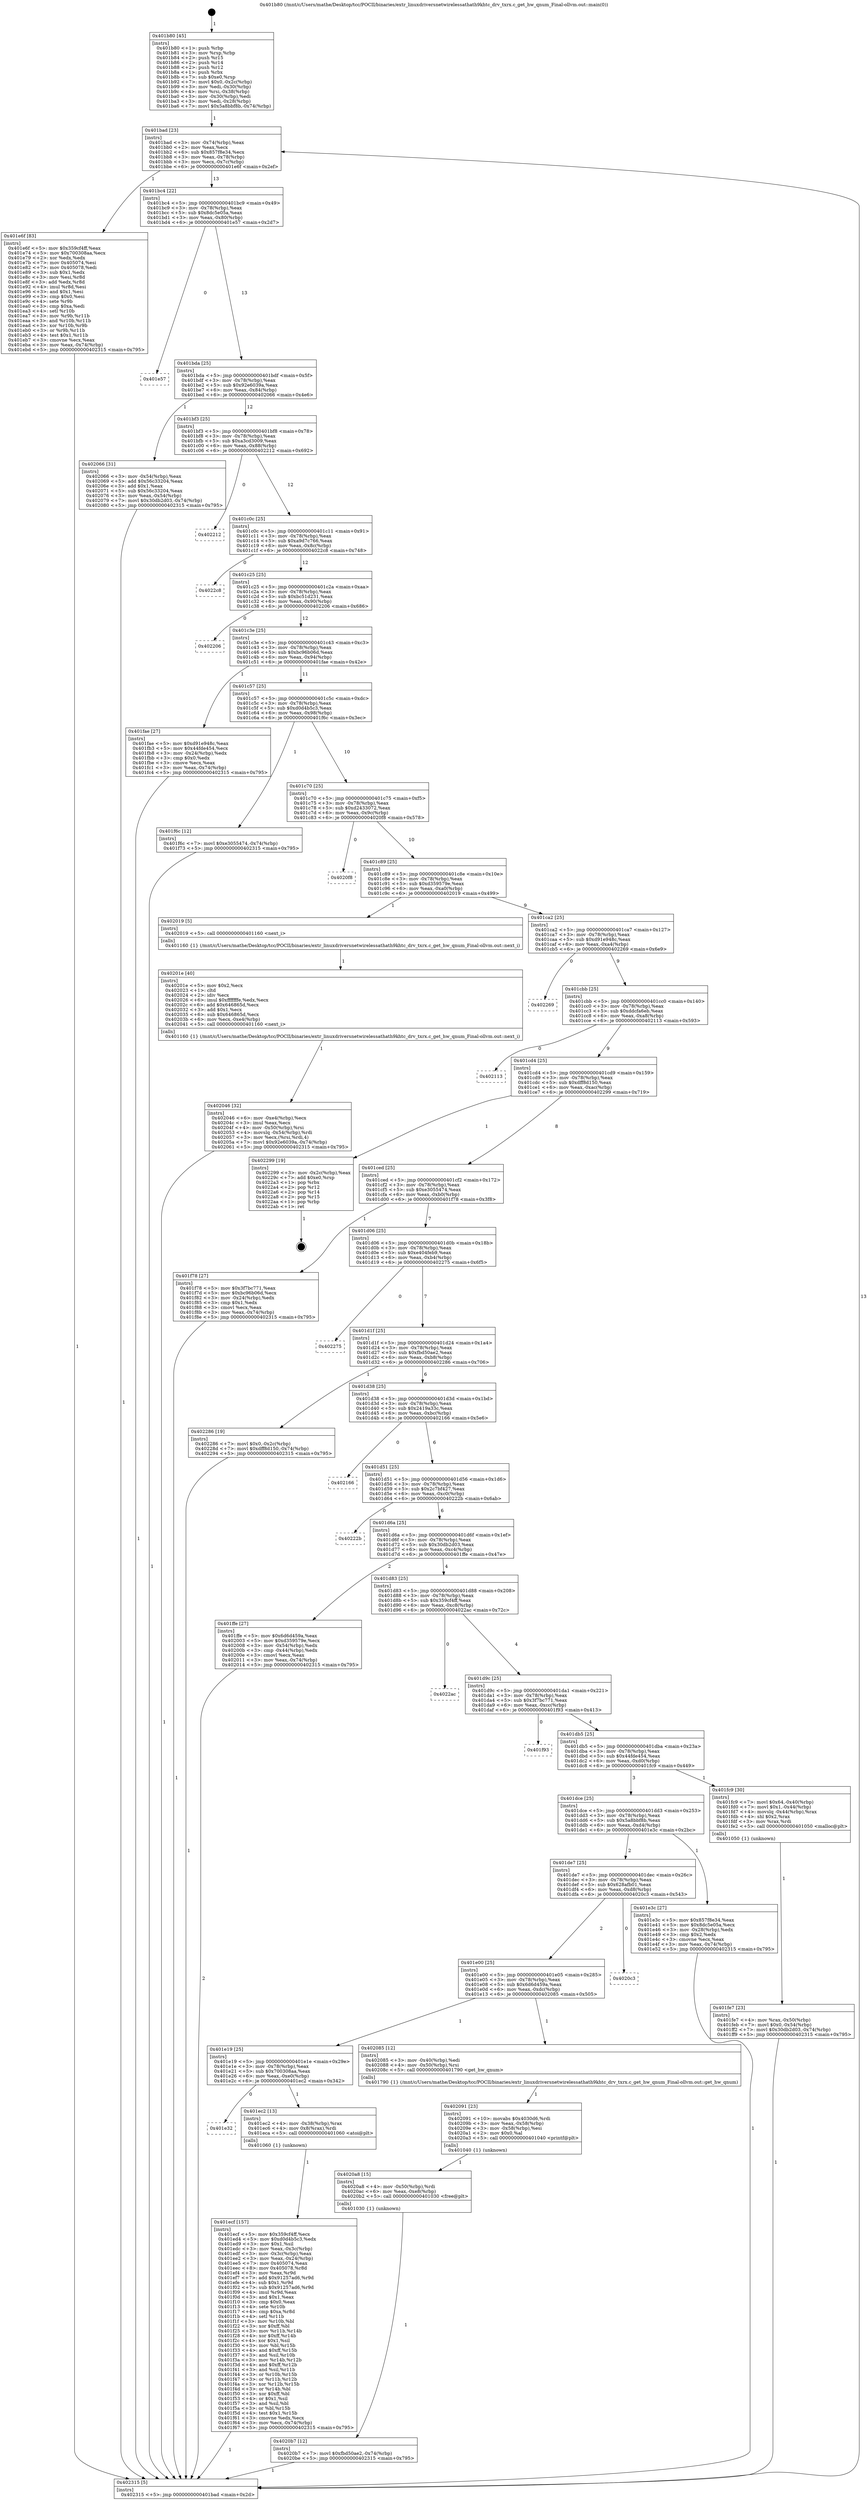 digraph "0x401b80" {
  label = "0x401b80 (/mnt/c/Users/mathe/Desktop/tcc/POCII/binaries/extr_linuxdriversnetwirelessathath9khtc_drv_txrx.c_get_hw_qnum_Final-ollvm.out::main(0))"
  labelloc = "t"
  node[shape=record]

  Entry [label="",width=0.3,height=0.3,shape=circle,fillcolor=black,style=filled]
  "0x401bad" [label="{
     0x401bad [23]\l
     | [instrs]\l
     &nbsp;&nbsp;0x401bad \<+3\>: mov -0x74(%rbp),%eax\l
     &nbsp;&nbsp;0x401bb0 \<+2\>: mov %eax,%ecx\l
     &nbsp;&nbsp;0x401bb2 \<+6\>: sub $0x857f8e34,%ecx\l
     &nbsp;&nbsp;0x401bb8 \<+3\>: mov %eax,-0x78(%rbp)\l
     &nbsp;&nbsp;0x401bbb \<+3\>: mov %ecx,-0x7c(%rbp)\l
     &nbsp;&nbsp;0x401bbe \<+6\>: je 0000000000401e6f \<main+0x2ef\>\l
  }"]
  "0x401e6f" [label="{
     0x401e6f [83]\l
     | [instrs]\l
     &nbsp;&nbsp;0x401e6f \<+5\>: mov $0x359cf4ff,%eax\l
     &nbsp;&nbsp;0x401e74 \<+5\>: mov $0x700308aa,%ecx\l
     &nbsp;&nbsp;0x401e79 \<+2\>: xor %edx,%edx\l
     &nbsp;&nbsp;0x401e7b \<+7\>: mov 0x405074,%esi\l
     &nbsp;&nbsp;0x401e82 \<+7\>: mov 0x405078,%edi\l
     &nbsp;&nbsp;0x401e89 \<+3\>: sub $0x1,%edx\l
     &nbsp;&nbsp;0x401e8c \<+3\>: mov %esi,%r8d\l
     &nbsp;&nbsp;0x401e8f \<+3\>: add %edx,%r8d\l
     &nbsp;&nbsp;0x401e92 \<+4\>: imul %r8d,%esi\l
     &nbsp;&nbsp;0x401e96 \<+3\>: and $0x1,%esi\l
     &nbsp;&nbsp;0x401e99 \<+3\>: cmp $0x0,%esi\l
     &nbsp;&nbsp;0x401e9c \<+4\>: sete %r9b\l
     &nbsp;&nbsp;0x401ea0 \<+3\>: cmp $0xa,%edi\l
     &nbsp;&nbsp;0x401ea3 \<+4\>: setl %r10b\l
     &nbsp;&nbsp;0x401ea7 \<+3\>: mov %r9b,%r11b\l
     &nbsp;&nbsp;0x401eaa \<+3\>: and %r10b,%r11b\l
     &nbsp;&nbsp;0x401ead \<+3\>: xor %r10b,%r9b\l
     &nbsp;&nbsp;0x401eb0 \<+3\>: or %r9b,%r11b\l
     &nbsp;&nbsp;0x401eb3 \<+4\>: test $0x1,%r11b\l
     &nbsp;&nbsp;0x401eb7 \<+3\>: cmovne %ecx,%eax\l
     &nbsp;&nbsp;0x401eba \<+3\>: mov %eax,-0x74(%rbp)\l
     &nbsp;&nbsp;0x401ebd \<+5\>: jmp 0000000000402315 \<main+0x795\>\l
  }"]
  "0x401bc4" [label="{
     0x401bc4 [22]\l
     | [instrs]\l
     &nbsp;&nbsp;0x401bc4 \<+5\>: jmp 0000000000401bc9 \<main+0x49\>\l
     &nbsp;&nbsp;0x401bc9 \<+3\>: mov -0x78(%rbp),%eax\l
     &nbsp;&nbsp;0x401bcc \<+5\>: sub $0x8dc5e05a,%eax\l
     &nbsp;&nbsp;0x401bd1 \<+3\>: mov %eax,-0x80(%rbp)\l
     &nbsp;&nbsp;0x401bd4 \<+6\>: je 0000000000401e57 \<main+0x2d7\>\l
  }"]
  Exit [label="",width=0.3,height=0.3,shape=circle,fillcolor=black,style=filled,peripheries=2]
  "0x401e57" [label="{
     0x401e57\l
  }", style=dashed]
  "0x401bda" [label="{
     0x401bda [25]\l
     | [instrs]\l
     &nbsp;&nbsp;0x401bda \<+5\>: jmp 0000000000401bdf \<main+0x5f\>\l
     &nbsp;&nbsp;0x401bdf \<+3\>: mov -0x78(%rbp),%eax\l
     &nbsp;&nbsp;0x401be2 \<+5\>: sub $0x92e6039a,%eax\l
     &nbsp;&nbsp;0x401be7 \<+6\>: mov %eax,-0x84(%rbp)\l
     &nbsp;&nbsp;0x401bed \<+6\>: je 0000000000402066 \<main+0x4e6\>\l
  }"]
  "0x4020b7" [label="{
     0x4020b7 [12]\l
     | [instrs]\l
     &nbsp;&nbsp;0x4020b7 \<+7\>: movl $0xfbd50ae2,-0x74(%rbp)\l
     &nbsp;&nbsp;0x4020be \<+5\>: jmp 0000000000402315 \<main+0x795\>\l
  }"]
  "0x402066" [label="{
     0x402066 [31]\l
     | [instrs]\l
     &nbsp;&nbsp;0x402066 \<+3\>: mov -0x54(%rbp),%eax\l
     &nbsp;&nbsp;0x402069 \<+5\>: add $0x56c33204,%eax\l
     &nbsp;&nbsp;0x40206e \<+3\>: add $0x1,%eax\l
     &nbsp;&nbsp;0x402071 \<+5\>: sub $0x56c33204,%eax\l
     &nbsp;&nbsp;0x402076 \<+3\>: mov %eax,-0x54(%rbp)\l
     &nbsp;&nbsp;0x402079 \<+7\>: movl $0x30db2d03,-0x74(%rbp)\l
     &nbsp;&nbsp;0x402080 \<+5\>: jmp 0000000000402315 \<main+0x795\>\l
  }"]
  "0x401bf3" [label="{
     0x401bf3 [25]\l
     | [instrs]\l
     &nbsp;&nbsp;0x401bf3 \<+5\>: jmp 0000000000401bf8 \<main+0x78\>\l
     &nbsp;&nbsp;0x401bf8 \<+3\>: mov -0x78(%rbp),%eax\l
     &nbsp;&nbsp;0x401bfb \<+5\>: sub $0xa3cd3009,%eax\l
     &nbsp;&nbsp;0x401c00 \<+6\>: mov %eax,-0x88(%rbp)\l
     &nbsp;&nbsp;0x401c06 \<+6\>: je 0000000000402212 \<main+0x692\>\l
  }"]
  "0x4020a8" [label="{
     0x4020a8 [15]\l
     | [instrs]\l
     &nbsp;&nbsp;0x4020a8 \<+4\>: mov -0x50(%rbp),%rdi\l
     &nbsp;&nbsp;0x4020ac \<+6\>: mov %eax,-0xe8(%rbp)\l
     &nbsp;&nbsp;0x4020b2 \<+5\>: call 0000000000401030 \<free@plt\>\l
     | [calls]\l
     &nbsp;&nbsp;0x401030 \{1\} (unknown)\l
  }"]
  "0x402212" [label="{
     0x402212\l
  }", style=dashed]
  "0x401c0c" [label="{
     0x401c0c [25]\l
     | [instrs]\l
     &nbsp;&nbsp;0x401c0c \<+5\>: jmp 0000000000401c11 \<main+0x91\>\l
     &nbsp;&nbsp;0x401c11 \<+3\>: mov -0x78(%rbp),%eax\l
     &nbsp;&nbsp;0x401c14 \<+5\>: sub $0xa9d7c766,%eax\l
     &nbsp;&nbsp;0x401c19 \<+6\>: mov %eax,-0x8c(%rbp)\l
     &nbsp;&nbsp;0x401c1f \<+6\>: je 00000000004022c8 \<main+0x748\>\l
  }"]
  "0x402091" [label="{
     0x402091 [23]\l
     | [instrs]\l
     &nbsp;&nbsp;0x402091 \<+10\>: movabs $0x4030d6,%rdi\l
     &nbsp;&nbsp;0x40209b \<+3\>: mov %eax,-0x58(%rbp)\l
     &nbsp;&nbsp;0x40209e \<+3\>: mov -0x58(%rbp),%esi\l
     &nbsp;&nbsp;0x4020a1 \<+2\>: mov $0x0,%al\l
     &nbsp;&nbsp;0x4020a3 \<+5\>: call 0000000000401040 \<printf@plt\>\l
     | [calls]\l
     &nbsp;&nbsp;0x401040 \{1\} (unknown)\l
  }"]
  "0x4022c8" [label="{
     0x4022c8\l
  }", style=dashed]
  "0x401c25" [label="{
     0x401c25 [25]\l
     | [instrs]\l
     &nbsp;&nbsp;0x401c25 \<+5\>: jmp 0000000000401c2a \<main+0xaa\>\l
     &nbsp;&nbsp;0x401c2a \<+3\>: mov -0x78(%rbp),%eax\l
     &nbsp;&nbsp;0x401c2d \<+5\>: sub $0xbc51d231,%eax\l
     &nbsp;&nbsp;0x401c32 \<+6\>: mov %eax,-0x90(%rbp)\l
     &nbsp;&nbsp;0x401c38 \<+6\>: je 0000000000402206 \<main+0x686\>\l
  }"]
  "0x402046" [label="{
     0x402046 [32]\l
     | [instrs]\l
     &nbsp;&nbsp;0x402046 \<+6\>: mov -0xe4(%rbp),%ecx\l
     &nbsp;&nbsp;0x40204c \<+3\>: imul %eax,%ecx\l
     &nbsp;&nbsp;0x40204f \<+4\>: mov -0x50(%rbp),%rsi\l
     &nbsp;&nbsp;0x402053 \<+4\>: movslq -0x54(%rbp),%rdi\l
     &nbsp;&nbsp;0x402057 \<+3\>: mov %ecx,(%rsi,%rdi,4)\l
     &nbsp;&nbsp;0x40205a \<+7\>: movl $0x92e6039a,-0x74(%rbp)\l
     &nbsp;&nbsp;0x402061 \<+5\>: jmp 0000000000402315 \<main+0x795\>\l
  }"]
  "0x402206" [label="{
     0x402206\l
  }", style=dashed]
  "0x401c3e" [label="{
     0x401c3e [25]\l
     | [instrs]\l
     &nbsp;&nbsp;0x401c3e \<+5\>: jmp 0000000000401c43 \<main+0xc3\>\l
     &nbsp;&nbsp;0x401c43 \<+3\>: mov -0x78(%rbp),%eax\l
     &nbsp;&nbsp;0x401c46 \<+5\>: sub $0xbc96b06d,%eax\l
     &nbsp;&nbsp;0x401c4b \<+6\>: mov %eax,-0x94(%rbp)\l
     &nbsp;&nbsp;0x401c51 \<+6\>: je 0000000000401fae \<main+0x42e\>\l
  }"]
  "0x40201e" [label="{
     0x40201e [40]\l
     | [instrs]\l
     &nbsp;&nbsp;0x40201e \<+5\>: mov $0x2,%ecx\l
     &nbsp;&nbsp;0x402023 \<+1\>: cltd\l
     &nbsp;&nbsp;0x402024 \<+2\>: idiv %ecx\l
     &nbsp;&nbsp;0x402026 \<+6\>: imul $0xfffffffe,%edx,%ecx\l
     &nbsp;&nbsp;0x40202c \<+6\>: add $0x646865d,%ecx\l
     &nbsp;&nbsp;0x402032 \<+3\>: add $0x1,%ecx\l
     &nbsp;&nbsp;0x402035 \<+6\>: sub $0x646865d,%ecx\l
     &nbsp;&nbsp;0x40203b \<+6\>: mov %ecx,-0xe4(%rbp)\l
     &nbsp;&nbsp;0x402041 \<+5\>: call 0000000000401160 \<next_i\>\l
     | [calls]\l
     &nbsp;&nbsp;0x401160 \{1\} (/mnt/c/Users/mathe/Desktop/tcc/POCII/binaries/extr_linuxdriversnetwirelessathath9khtc_drv_txrx.c_get_hw_qnum_Final-ollvm.out::next_i)\l
  }"]
  "0x401fae" [label="{
     0x401fae [27]\l
     | [instrs]\l
     &nbsp;&nbsp;0x401fae \<+5\>: mov $0xd91e948c,%eax\l
     &nbsp;&nbsp;0x401fb3 \<+5\>: mov $0x44fde454,%ecx\l
     &nbsp;&nbsp;0x401fb8 \<+3\>: mov -0x24(%rbp),%edx\l
     &nbsp;&nbsp;0x401fbb \<+3\>: cmp $0x0,%edx\l
     &nbsp;&nbsp;0x401fbe \<+3\>: cmove %ecx,%eax\l
     &nbsp;&nbsp;0x401fc1 \<+3\>: mov %eax,-0x74(%rbp)\l
     &nbsp;&nbsp;0x401fc4 \<+5\>: jmp 0000000000402315 \<main+0x795\>\l
  }"]
  "0x401c57" [label="{
     0x401c57 [25]\l
     | [instrs]\l
     &nbsp;&nbsp;0x401c57 \<+5\>: jmp 0000000000401c5c \<main+0xdc\>\l
     &nbsp;&nbsp;0x401c5c \<+3\>: mov -0x78(%rbp),%eax\l
     &nbsp;&nbsp;0x401c5f \<+5\>: sub $0xd0d4b5c3,%eax\l
     &nbsp;&nbsp;0x401c64 \<+6\>: mov %eax,-0x98(%rbp)\l
     &nbsp;&nbsp;0x401c6a \<+6\>: je 0000000000401f6c \<main+0x3ec\>\l
  }"]
  "0x401fe7" [label="{
     0x401fe7 [23]\l
     | [instrs]\l
     &nbsp;&nbsp;0x401fe7 \<+4\>: mov %rax,-0x50(%rbp)\l
     &nbsp;&nbsp;0x401feb \<+7\>: movl $0x0,-0x54(%rbp)\l
     &nbsp;&nbsp;0x401ff2 \<+7\>: movl $0x30db2d03,-0x74(%rbp)\l
     &nbsp;&nbsp;0x401ff9 \<+5\>: jmp 0000000000402315 \<main+0x795\>\l
  }"]
  "0x401f6c" [label="{
     0x401f6c [12]\l
     | [instrs]\l
     &nbsp;&nbsp;0x401f6c \<+7\>: movl $0xe3055474,-0x74(%rbp)\l
     &nbsp;&nbsp;0x401f73 \<+5\>: jmp 0000000000402315 \<main+0x795\>\l
  }"]
  "0x401c70" [label="{
     0x401c70 [25]\l
     | [instrs]\l
     &nbsp;&nbsp;0x401c70 \<+5\>: jmp 0000000000401c75 \<main+0xf5\>\l
     &nbsp;&nbsp;0x401c75 \<+3\>: mov -0x78(%rbp),%eax\l
     &nbsp;&nbsp;0x401c78 \<+5\>: sub $0xd2433072,%eax\l
     &nbsp;&nbsp;0x401c7d \<+6\>: mov %eax,-0x9c(%rbp)\l
     &nbsp;&nbsp;0x401c83 \<+6\>: je 00000000004020f8 \<main+0x578\>\l
  }"]
  "0x401ecf" [label="{
     0x401ecf [157]\l
     | [instrs]\l
     &nbsp;&nbsp;0x401ecf \<+5\>: mov $0x359cf4ff,%ecx\l
     &nbsp;&nbsp;0x401ed4 \<+5\>: mov $0xd0d4b5c3,%edx\l
     &nbsp;&nbsp;0x401ed9 \<+3\>: mov $0x1,%sil\l
     &nbsp;&nbsp;0x401edc \<+3\>: mov %eax,-0x3c(%rbp)\l
     &nbsp;&nbsp;0x401edf \<+3\>: mov -0x3c(%rbp),%eax\l
     &nbsp;&nbsp;0x401ee2 \<+3\>: mov %eax,-0x24(%rbp)\l
     &nbsp;&nbsp;0x401ee5 \<+7\>: mov 0x405074,%eax\l
     &nbsp;&nbsp;0x401eec \<+8\>: mov 0x405078,%r8d\l
     &nbsp;&nbsp;0x401ef4 \<+3\>: mov %eax,%r9d\l
     &nbsp;&nbsp;0x401ef7 \<+7\>: add $0x91257ad6,%r9d\l
     &nbsp;&nbsp;0x401efe \<+4\>: sub $0x1,%r9d\l
     &nbsp;&nbsp;0x401f02 \<+7\>: sub $0x91257ad6,%r9d\l
     &nbsp;&nbsp;0x401f09 \<+4\>: imul %r9d,%eax\l
     &nbsp;&nbsp;0x401f0d \<+3\>: and $0x1,%eax\l
     &nbsp;&nbsp;0x401f10 \<+3\>: cmp $0x0,%eax\l
     &nbsp;&nbsp;0x401f13 \<+4\>: sete %r10b\l
     &nbsp;&nbsp;0x401f17 \<+4\>: cmp $0xa,%r8d\l
     &nbsp;&nbsp;0x401f1b \<+4\>: setl %r11b\l
     &nbsp;&nbsp;0x401f1f \<+3\>: mov %r10b,%bl\l
     &nbsp;&nbsp;0x401f22 \<+3\>: xor $0xff,%bl\l
     &nbsp;&nbsp;0x401f25 \<+3\>: mov %r11b,%r14b\l
     &nbsp;&nbsp;0x401f28 \<+4\>: xor $0xff,%r14b\l
     &nbsp;&nbsp;0x401f2c \<+4\>: xor $0x1,%sil\l
     &nbsp;&nbsp;0x401f30 \<+3\>: mov %bl,%r15b\l
     &nbsp;&nbsp;0x401f33 \<+4\>: and $0xff,%r15b\l
     &nbsp;&nbsp;0x401f37 \<+3\>: and %sil,%r10b\l
     &nbsp;&nbsp;0x401f3a \<+3\>: mov %r14b,%r12b\l
     &nbsp;&nbsp;0x401f3d \<+4\>: and $0xff,%r12b\l
     &nbsp;&nbsp;0x401f41 \<+3\>: and %sil,%r11b\l
     &nbsp;&nbsp;0x401f44 \<+3\>: or %r10b,%r15b\l
     &nbsp;&nbsp;0x401f47 \<+3\>: or %r11b,%r12b\l
     &nbsp;&nbsp;0x401f4a \<+3\>: xor %r12b,%r15b\l
     &nbsp;&nbsp;0x401f4d \<+3\>: or %r14b,%bl\l
     &nbsp;&nbsp;0x401f50 \<+3\>: xor $0xff,%bl\l
     &nbsp;&nbsp;0x401f53 \<+4\>: or $0x1,%sil\l
     &nbsp;&nbsp;0x401f57 \<+3\>: and %sil,%bl\l
     &nbsp;&nbsp;0x401f5a \<+3\>: or %bl,%r15b\l
     &nbsp;&nbsp;0x401f5d \<+4\>: test $0x1,%r15b\l
     &nbsp;&nbsp;0x401f61 \<+3\>: cmovne %edx,%ecx\l
     &nbsp;&nbsp;0x401f64 \<+3\>: mov %ecx,-0x74(%rbp)\l
     &nbsp;&nbsp;0x401f67 \<+5\>: jmp 0000000000402315 \<main+0x795\>\l
  }"]
  "0x4020f8" [label="{
     0x4020f8\l
  }", style=dashed]
  "0x401c89" [label="{
     0x401c89 [25]\l
     | [instrs]\l
     &nbsp;&nbsp;0x401c89 \<+5\>: jmp 0000000000401c8e \<main+0x10e\>\l
     &nbsp;&nbsp;0x401c8e \<+3\>: mov -0x78(%rbp),%eax\l
     &nbsp;&nbsp;0x401c91 \<+5\>: sub $0xd359579e,%eax\l
     &nbsp;&nbsp;0x401c96 \<+6\>: mov %eax,-0xa0(%rbp)\l
     &nbsp;&nbsp;0x401c9c \<+6\>: je 0000000000402019 \<main+0x499\>\l
  }"]
  "0x401e32" [label="{
     0x401e32\l
  }", style=dashed]
  "0x402019" [label="{
     0x402019 [5]\l
     | [instrs]\l
     &nbsp;&nbsp;0x402019 \<+5\>: call 0000000000401160 \<next_i\>\l
     | [calls]\l
     &nbsp;&nbsp;0x401160 \{1\} (/mnt/c/Users/mathe/Desktop/tcc/POCII/binaries/extr_linuxdriversnetwirelessathath9khtc_drv_txrx.c_get_hw_qnum_Final-ollvm.out::next_i)\l
  }"]
  "0x401ca2" [label="{
     0x401ca2 [25]\l
     | [instrs]\l
     &nbsp;&nbsp;0x401ca2 \<+5\>: jmp 0000000000401ca7 \<main+0x127\>\l
     &nbsp;&nbsp;0x401ca7 \<+3\>: mov -0x78(%rbp),%eax\l
     &nbsp;&nbsp;0x401caa \<+5\>: sub $0xd91e948c,%eax\l
     &nbsp;&nbsp;0x401caf \<+6\>: mov %eax,-0xa4(%rbp)\l
     &nbsp;&nbsp;0x401cb5 \<+6\>: je 0000000000402269 \<main+0x6e9\>\l
  }"]
  "0x401ec2" [label="{
     0x401ec2 [13]\l
     | [instrs]\l
     &nbsp;&nbsp;0x401ec2 \<+4\>: mov -0x38(%rbp),%rax\l
     &nbsp;&nbsp;0x401ec6 \<+4\>: mov 0x8(%rax),%rdi\l
     &nbsp;&nbsp;0x401eca \<+5\>: call 0000000000401060 \<atoi@plt\>\l
     | [calls]\l
     &nbsp;&nbsp;0x401060 \{1\} (unknown)\l
  }"]
  "0x402269" [label="{
     0x402269\l
  }", style=dashed]
  "0x401cbb" [label="{
     0x401cbb [25]\l
     | [instrs]\l
     &nbsp;&nbsp;0x401cbb \<+5\>: jmp 0000000000401cc0 \<main+0x140\>\l
     &nbsp;&nbsp;0x401cc0 \<+3\>: mov -0x78(%rbp),%eax\l
     &nbsp;&nbsp;0x401cc3 \<+5\>: sub $0xddcfa6eb,%eax\l
     &nbsp;&nbsp;0x401cc8 \<+6\>: mov %eax,-0xa8(%rbp)\l
     &nbsp;&nbsp;0x401cce \<+6\>: je 0000000000402113 \<main+0x593\>\l
  }"]
  "0x401e19" [label="{
     0x401e19 [25]\l
     | [instrs]\l
     &nbsp;&nbsp;0x401e19 \<+5\>: jmp 0000000000401e1e \<main+0x29e\>\l
     &nbsp;&nbsp;0x401e1e \<+3\>: mov -0x78(%rbp),%eax\l
     &nbsp;&nbsp;0x401e21 \<+5\>: sub $0x700308aa,%eax\l
     &nbsp;&nbsp;0x401e26 \<+6\>: mov %eax,-0xe0(%rbp)\l
     &nbsp;&nbsp;0x401e2c \<+6\>: je 0000000000401ec2 \<main+0x342\>\l
  }"]
  "0x402113" [label="{
     0x402113\l
  }", style=dashed]
  "0x401cd4" [label="{
     0x401cd4 [25]\l
     | [instrs]\l
     &nbsp;&nbsp;0x401cd4 \<+5\>: jmp 0000000000401cd9 \<main+0x159\>\l
     &nbsp;&nbsp;0x401cd9 \<+3\>: mov -0x78(%rbp),%eax\l
     &nbsp;&nbsp;0x401cdc \<+5\>: sub $0xdff8d150,%eax\l
     &nbsp;&nbsp;0x401ce1 \<+6\>: mov %eax,-0xac(%rbp)\l
     &nbsp;&nbsp;0x401ce7 \<+6\>: je 0000000000402299 \<main+0x719\>\l
  }"]
  "0x402085" [label="{
     0x402085 [12]\l
     | [instrs]\l
     &nbsp;&nbsp;0x402085 \<+3\>: mov -0x40(%rbp),%edi\l
     &nbsp;&nbsp;0x402088 \<+4\>: mov -0x50(%rbp),%rsi\l
     &nbsp;&nbsp;0x40208c \<+5\>: call 0000000000401790 \<get_hw_qnum\>\l
     | [calls]\l
     &nbsp;&nbsp;0x401790 \{1\} (/mnt/c/Users/mathe/Desktop/tcc/POCII/binaries/extr_linuxdriversnetwirelessathath9khtc_drv_txrx.c_get_hw_qnum_Final-ollvm.out::get_hw_qnum)\l
  }"]
  "0x402299" [label="{
     0x402299 [19]\l
     | [instrs]\l
     &nbsp;&nbsp;0x402299 \<+3\>: mov -0x2c(%rbp),%eax\l
     &nbsp;&nbsp;0x40229c \<+7\>: add $0xe0,%rsp\l
     &nbsp;&nbsp;0x4022a3 \<+1\>: pop %rbx\l
     &nbsp;&nbsp;0x4022a4 \<+2\>: pop %r12\l
     &nbsp;&nbsp;0x4022a6 \<+2\>: pop %r14\l
     &nbsp;&nbsp;0x4022a8 \<+2\>: pop %r15\l
     &nbsp;&nbsp;0x4022aa \<+1\>: pop %rbp\l
     &nbsp;&nbsp;0x4022ab \<+1\>: ret\l
  }"]
  "0x401ced" [label="{
     0x401ced [25]\l
     | [instrs]\l
     &nbsp;&nbsp;0x401ced \<+5\>: jmp 0000000000401cf2 \<main+0x172\>\l
     &nbsp;&nbsp;0x401cf2 \<+3\>: mov -0x78(%rbp),%eax\l
     &nbsp;&nbsp;0x401cf5 \<+5\>: sub $0xe3055474,%eax\l
     &nbsp;&nbsp;0x401cfa \<+6\>: mov %eax,-0xb0(%rbp)\l
     &nbsp;&nbsp;0x401d00 \<+6\>: je 0000000000401f78 \<main+0x3f8\>\l
  }"]
  "0x401e00" [label="{
     0x401e00 [25]\l
     | [instrs]\l
     &nbsp;&nbsp;0x401e00 \<+5\>: jmp 0000000000401e05 \<main+0x285\>\l
     &nbsp;&nbsp;0x401e05 \<+3\>: mov -0x78(%rbp),%eax\l
     &nbsp;&nbsp;0x401e08 \<+5\>: sub $0x6d6d459a,%eax\l
     &nbsp;&nbsp;0x401e0d \<+6\>: mov %eax,-0xdc(%rbp)\l
     &nbsp;&nbsp;0x401e13 \<+6\>: je 0000000000402085 \<main+0x505\>\l
  }"]
  "0x401f78" [label="{
     0x401f78 [27]\l
     | [instrs]\l
     &nbsp;&nbsp;0x401f78 \<+5\>: mov $0x3f7bc771,%eax\l
     &nbsp;&nbsp;0x401f7d \<+5\>: mov $0xbc96b06d,%ecx\l
     &nbsp;&nbsp;0x401f82 \<+3\>: mov -0x24(%rbp),%edx\l
     &nbsp;&nbsp;0x401f85 \<+3\>: cmp $0x1,%edx\l
     &nbsp;&nbsp;0x401f88 \<+3\>: cmovl %ecx,%eax\l
     &nbsp;&nbsp;0x401f8b \<+3\>: mov %eax,-0x74(%rbp)\l
     &nbsp;&nbsp;0x401f8e \<+5\>: jmp 0000000000402315 \<main+0x795\>\l
  }"]
  "0x401d06" [label="{
     0x401d06 [25]\l
     | [instrs]\l
     &nbsp;&nbsp;0x401d06 \<+5\>: jmp 0000000000401d0b \<main+0x18b\>\l
     &nbsp;&nbsp;0x401d0b \<+3\>: mov -0x78(%rbp),%eax\l
     &nbsp;&nbsp;0x401d0e \<+5\>: sub $0xe404feb9,%eax\l
     &nbsp;&nbsp;0x401d13 \<+6\>: mov %eax,-0xb4(%rbp)\l
     &nbsp;&nbsp;0x401d19 \<+6\>: je 0000000000402275 \<main+0x6f5\>\l
  }"]
  "0x4020c3" [label="{
     0x4020c3\l
  }", style=dashed]
  "0x402275" [label="{
     0x402275\l
  }", style=dashed]
  "0x401d1f" [label="{
     0x401d1f [25]\l
     | [instrs]\l
     &nbsp;&nbsp;0x401d1f \<+5\>: jmp 0000000000401d24 \<main+0x1a4\>\l
     &nbsp;&nbsp;0x401d24 \<+3\>: mov -0x78(%rbp),%eax\l
     &nbsp;&nbsp;0x401d27 \<+5\>: sub $0xfbd50ae2,%eax\l
     &nbsp;&nbsp;0x401d2c \<+6\>: mov %eax,-0xb8(%rbp)\l
     &nbsp;&nbsp;0x401d32 \<+6\>: je 0000000000402286 \<main+0x706\>\l
  }"]
  "0x401b80" [label="{
     0x401b80 [45]\l
     | [instrs]\l
     &nbsp;&nbsp;0x401b80 \<+1\>: push %rbp\l
     &nbsp;&nbsp;0x401b81 \<+3\>: mov %rsp,%rbp\l
     &nbsp;&nbsp;0x401b84 \<+2\>: push %r15\l
     &nbsp;&nbsp;0x401b86 \<+2\>: push %r14\l
     &nbsp;&nbsp;0x401b88 \<+2\>: push %r12\l
     &nbsp;&nbsp;0x401b8a \<+1\>: push %rbx\l
     &nbsp;&nbsp;0x401b8b \<+7\>: sub $0xe0,%rsp\l
     &nbsp;&nbsp;0x401b92 \<+7\>: movl $0x0,-0x2c(%rbp)\l
     &nbsp;&nbsp;0x401b99 \<+3\>: mov %edi,-0x30(%rbp)\l
     &nbsp;&nbsp;0x401b9c \<+4\>: mov %rsi,-0x38(%rbp)\l
     &nbsp;&nbsp;0x401ba0 \<+3\>: mov -0x30(%rbp),%edi\l
     &nbsp;&nbsp;0x401ba3 \<+3\>: mov %edi,-0x28(%rbp)\l
     &nbsp;&nbsp;0x401ba6 \<+7\>: movl $0x5a8bbf8b,-0x74(%rbp)\l
  }"]
  "0x402286" [label="{
     0x402286 [19]\l
     | [instrs]\l
     &nbsp;&nbsp;0x402286 \<+7\>: movl $0x0,-0x2c(%rbp)\l
     &nbsp;&nbsp;0x40228d \<+7\>: movl $0xdff8d150,-0x74(%rbp)\l
     &nbsp;&nbsp;0x402294 \<+5\>: jmp 0000000000402315 \<main+0x795\>\l
  }"]
  "0x401d38" [label="{
     0x401d38 [25]\l
     | [instrs]\l
     &nbsp;&nbsp;0x401d38 \<+5\>: jmp 0000000000401d3d \<main+0x1bd\>\l
     &nbsp;&nbsp;0x401d3d \<+3\>: mov -0x78(%rbp),%eax\l
     &nbsp;&nbsp;0x401d40 \<+5\>: sub $0x2419a33c,%eax\l
     &nbsp;&nbsp;0x401d45 \<+6\>: mov %eax,-0xbc(%rbp)\l
     &nbsp;&nbsp;0x401d4b \<+6\>: je 0000000000402166 \<main+0x5e6\>\l
  }"]
  "0x402315" [label="{
     0x402315 [5]\l
     | [instrs]\l
     &nbsp;&nbsp;0x402315 \<+5\>: jmp 0000000000401bad \<main+0x2d\>\l
  }"]
  "0x402166" [label="{
     0x402166\l
  }", style=dashed]
  "0x401d51" [label="{
     0x401d51 [25]\l
     | [instrs]\l
     &nbsp;&nbsp;0x401d51 \<+5\>: jmp 0000000000401d56 \<main+0x1d6\>\l
     &nbsp;&nbsp;0x401d56 \<+3\>: mov -0x78(%rbp),%eax\l
     &nbsp;&nbsp;0x401d59 \<+5\>: sub $0x2c7bf427,%eax\l
     &nbsp;&nbsp;0x401d5e \<+6\>: mov %eax,-0xc0(%rbp)\l
     &nbsp;&nbsp;0x401d64 \<+6\>: je 000000000040222b \<main+0x6ab\>\l
  }"]
  "0x401de7" [label="{
     0x401de7 [25]\l
     | [instrs]\l
     &nbsp;&nbsp;0x401de7 \<+5\>: jmp 0000000000401dec \<main+0x26c\>\l
     &nbsp;&nbsp;0x401dec \<+3\>: mov -0x78(%rbp),%eax\l
     &nbsp;&nbsp;0x401def \<+5\>: sub $0x628afb01,%eax\l
     &nbsp;&nbsp;0x401df4 \<+6\>: mov %eax,-0xd8(%rbp)\l
     &nbsp;&nbsp;0x401dfa \<+6\>: je 00000000004020c3 \<main+0x543\>\l
  }"]
  "0x40222b" [label="{
     0x40222b\l
  }", style=dashed]
  "0x401d6a" [label="{
     0x401d6a [25]\l
     | [instrs]\l
     &nbsp;&nbsp;0x401d6a \<+5\>: jmp 0000000000401d6f \<main+0x1ef\>\l
     &nbsp;&nbsp;0x401d6f \<+3\>: mov -0x78(%rbp),%eax\l
     &nbsp;&nbsp;0x401d72 \<+5\>: sub $0x30db2d03,%eax\l
     &nbsp;&nbsp;0x401d77 \<+6\>: mov %eax,-0xc4(%rbp)\l
     &nbsp;&nbsp;0x401d7d \<+6\>: je 0000000000401ffe \<main+0x47e\>\l
  }"]
  "0x401e3c" [label="{
     0x401e3c [27]\l
     | [instrs]\l
     &nbsp;&nbsp;0x401e3c \<+5\>: mov $0x857f8e34,%eax\l
     &nbsp;&nbsp;0x401e41 \<+5\>: mov $0x8dc5e05a,%ecx\l
     &nbsp;&nbsp;0x401e46 \<+3\>: mov -0x28(%rbp),%edx\l
     &nbsp;&nbsp;0x401e49 \<+3\>: cmp $0x2,%edx\l
     &nbsp;&nbsp;0x401e4c \<+3\>: cmovne %ecx,%eax\l
     &nbsp;&nbsp;0x401e4f \<+3\>: mov %eax,-0x74(%rbp)\l
     &nbsp;&nbsp;0x401e52 \<+5\>: jmp 0000000000402315 \<main+0x795\>\l
  }"]
  "0x401ffe" [label="{
     0x401ffe [27]\l
     | [instrs]\l
     &nbsp;&nbsp;0x401ffe \<+5\>: mov $0x6d6d459a,%eax\l
     &nbsp;&nbsp;0x402003 \<+5\>: mov $0xd359579e,%ecx\l
     &nbsp;&nbsp;0x402008 \<+3\>: mov -0x54(%rbp),%edx\l
     &nbsp;&nbsp;0x40200b \<+3\>: cmp -0x44(%rbp),%edx\l
     &nbsp;&nbsp;0x40200e \<+3\>: cmovl %ecx,%eax\l
     &nbsp;&nbsp;0x402011 \<+3\>: mov %eax,-0x74(%rbp)\l
     &nbsp;&nbsp;0x402014 \<+5\>: jmp 0000000000402315 \<main+0x795\>\l
  }"]
  "0x401d83" [label="{
     0x401d83 [25]\l
     | [instrs]\l
     &nbsp;&nbsp;0x401d83 \<+5\>: jmp 0000000000401d88 \<main+0x208\>\l
     &nbsp;&nbsp;0x401d88 \<+3\>: mov -0x78(%rbp),%eax\l
     &nbsp;&nbsp;0x401d8b \<+5\>: sub $0x359cf4ff,%eax\l
     &nbsp;&nbsp;0x401d90 \<+6\>: mov %eax,-0xc8(%rbp)\l
     &nbsp;&nbsp;0x401d96 \<+6\>: je 00000000004022ac \<main+0x72c\>\l
  }"]
  "0x401dce" [label="{
     0x401dce [25]\l
     | [instrs]\l
     &nbsp;&nbsp;0x401dce \<+5\>: jmp 0000000000401dd3 \<main+0x253\>\l
     &nbsp;&nbsp;0x401dd3 \<+3\>: mov -0x78(%rbp),%eax\l
     &nbsp;&nbsp;0x401dd6 \<+5\>: sub $0x5a8bbf8b,%eax\l
     &nbsp;&nbsp;0x401ddb \<+6\>: mov %eax,-0xd4(%rbp)\l
     &nbsp;&nbsp;0x401de1 \<+6\>: je 0000000000401e3c \<main+0x2bc\>\l
  }"]
  "0x4022ac" [label="{
     0x4022ac\l
  }", style=dashed]
  "0x401d9c" [label="{
     0x401d9c [25]\l
     | [instrs]\l
     &nbsp;&nbsp;0x401d9c \<+5\>: jmp 0000000000401da1 \<main+0x221\>\l
     &nbsp;&nbsp;0x401da1 \<+3\>: mov -0x78(%rbp),%eax\l
     &nbsp;&nbsp;0x401da4 \<+5\>: sub $0x3f7bc771,%eax\l
     &nbsp;&nbsp;0x401da9 \<+6\>: mov %eax,-0xcc(%rbp)\l
     &nbsp;&nbsp;0x401daf \<+6\>: je 0000000000401f93 \<main+0x413\>\l
  }"]
  "0x401fc9" [label="{
     0x401fc9 [30]\l
     | [instrs]\l
     &nbsp;&nbsp;0x401fc9 \<+7\>: movl $0x64,-0x40(%rbp)\l
     &nbsp;&nbsp;0x401fd0 \<+7\>: movl $0x1,-0x44(%rbp)\l
     &nbsp;&nbsp;0x401fd7 \<+4\>: movslq -0x44(%rbp),%rax\l
     &nbsp;&nbsp;0x401fdb \<+4\>: shl $0x2,%rax\l
     &nbsp;&nbsp;0x401fdf \<+3\>: mov %rax,%rdi\l
     &nbsp;&nbsp;0x401fe2 \<+5\>: call 0000000000401050 \<malloc@plt\>\l
     | [calls]\l
     &nbsp;&nbsp;0x401050 \{1\} (unknown)\l
  }"]
  "0x401f93" [label="{
     0x401f93\l
  }", style=dashed]
  "0x401db5" [label="{
     0x401db5 [25]\l
     | [instrs]\l
     &nbsp;&nbsp;0x401db5 \<+5\>: jmp 0000000000401dba \<main+0x23a\>\l
     &nbsp;&nbsp;0x401dba \<+3\>: mov -0x78(%rbp),%eax\l
     &nbsp;&nbsp;0x401dbd \<+5\>: sub $0x44fde454,%eax\l
     &nbsp;&nbsp;0x401dc2 \<+6\>: mov %eax,-0xd0(%rbp)\l
     &nbsp;&nbsp;0x401dc8 \<+6\>: je 0000000000401fc9 \<main+0x449\>\l
  }"]
  Entry -> "0x401b80" [label=" 1"]
  "0x401bad" -> "0x401e6f" [label=" 1"]
  "0x401bad" -> "0x401bc4" [label=" 13"]
  "0x402299" -> Exit [label=" 1"]
  "0x401bc4" -> "0x401e57" [label=" 0"]
  "0x401bc4" -> "0x401bda" [label=" 13"]
  "0x402286" -> "0x402315" [label=" 1"]
  "0x401bda" -> "0x402066" [label=" 1"]
  "0x401bda" -> "0x401bf3" [label=" 12"]
  "0x4020b7" -> "0x402315" [label=" 1"]
  "0x401bf3" -> "0x402212" [label=" 0"]
  "0x401bf3" -> "0x401c0c" [label=" 12"]
  "0x4020a8" -> "0x4020b7" [label=" 1"]
  "0x401c0c" -> "0x4022c8" [label=" 0"]
  "0x401c0c" -> "0x401c25" [label=" 12"]
  "0x402091" -> "0x4020a8" [label=" 1"]
  "0x401c25" -> "0x402206" [label=" 0"]
  "0x401c25" -> "0x401c3e" [label=" 12"]
  "0x402085" -> "0x402091" [label=" 1"]
  "0x401c3e" -> "0x401fae" [label=" 1"]
  "0x401c3e" -> "0x401c57" [label=" 11"]
  "0x402066" -> "0x402315" [label=" 1"]
  "0x401c57" -> "0x401f6c" [label=" 1"]
  "0x401c57" -> "0x401c70" [label=" 10"]
  "0x402046" -> "0x402315" [label=" 1"]
  "0x401c70" -> "0x4020f8" [label=" 0"]
  "0x401c70" -> "0x401c89" [label=" 10"]
  "0x40201e" -> "0x402046" [label=" 1"]
  "0x401c89" -> "0x402019" [label=" 1"]
  "0x401c89" -> "0x401ca2" [label=" 9"]
  "0x402019" -> "0x40201e" [label=" 1"]
  "0x401ca2" -> "0x402269" [label=" 0"]
  "0x401ca2" -> "0x401cbb" [label=" 9"]
  "0x401ffe" -> "0x402315" [label=" 2"]
  "0x401cbb" -> "0x402113" [label=" 0"]
  "0x401cbb" -> "0x401cd4" [label=" 9"]
  "0x401fc9" -> "0x401fe7" [label=" 1"]
  "0x401cd4" -> "0x402299" [label=" 1"]
  "0x401cd4" -> "0x401ced" [label=" 8"]
  "0x401fae" -> "0x402315" [label=" 1"]
  "0x401ced" -> "0x401f78" [label=" 1"]
  "0x401ced" -> "0x401d06" [label=" 7"]
  "0x401f6c" -> "0x402315" [label=" 1"]
  "0x401d06" -> "0x402275" [label=" 0"]
  "0x401d06" -> "0x401d1f" [label=" 7"]
  "0x401ecf" -> "0x402315" [label=" 1"]
  "0x401d1f" -> "0x402286" [label=" 1"]
  "0x401d1f" -> "0x401d38" [label=" 6"]
  "0x401e19" -> "0x401e32" [label=" 0"]
  "0x401d38" -> "0x402166" [label=" 0"]
  "0x401d38" -> "0x401d51" [label=" 6"]
  "0x401e19" -> "0x401ec2" [label=" 1"]
  "0x401d51" -> "0x40222b" [label=" 0"]
  "0x401d51" -> "0x401d6a" [label=" 6"]
  "0x401fe7" -> "0x402315" [label=" 1"]
  "0x401d6a" -> "0x401ffe" [label=" 2"]
  "0x401d6a" -> "0x401d83" [label=" 4"]
  "0x401e00" -> "0x401e19" [label=" 1"]
  "0x401d83" -> "0x4022ac" [label=" 0"]
  "0x401d83" -> "0x401d9c" [label=" 4"]
  "0x401f78" -> "0x402315" [label=" 1"]
  "0x401d9c" -> "0x401f93" [label=" 0"]
  "0x401d9c" -> "0x401db5" [label=" 4"]
  "0x401de7" -> "0x401e00" [label=" 2"]
  "0x401db5" -> "0x401fc9" [label=" 1"]
  "0x401db5" -> "0x401dce" [label=" 3"]
  "0x401e00" -> "0x402085" [label=" 1"]
  "0x401dce" -> "0x401e3c" [label=" 1"]
  "0x401dce" -> "0x401de7" [label=" 2"]
  "0x401e3c" -> "0x402315" [label=" 1"]
  "0x401b80" -> "0x401bad" [label=" 1"]
  "0x402315" -> "0x401bad" [label=" 13"]
  "0x401e6f" -> "0x402315" [label=" 1"]
  "0x401ec2" -> "0x401ecf" [label=" 1"]
  "0x401de7" -> "0x4020c3" [label=" 0"]
}
